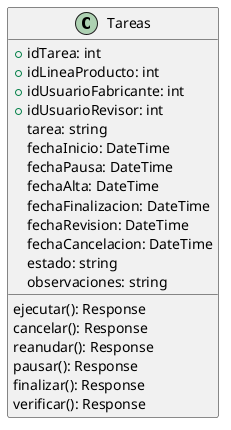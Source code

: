 @startuml Tareas
class Tareas{
    +idTarea: int
    +idLineaProducto: int
    +idUsuarioFabricante: int
    +idUsuarioRevisor: int
    tarea: string
    fechaInicio: DateTime
    fechaPausa: DateTime
    fechaAlta: DateTime
    fechaFinalizacion: DateTime
    fechaRevision: DateTime
    fechaCancelacion: DateTime
    estado: string
    observaciones: string

    ejecutar(): Response
    cancelar(): Response
    reanudar(): Response
    pausar(): Response
    finalizar(): Response
    verificar(): Response
    
}
@enduml